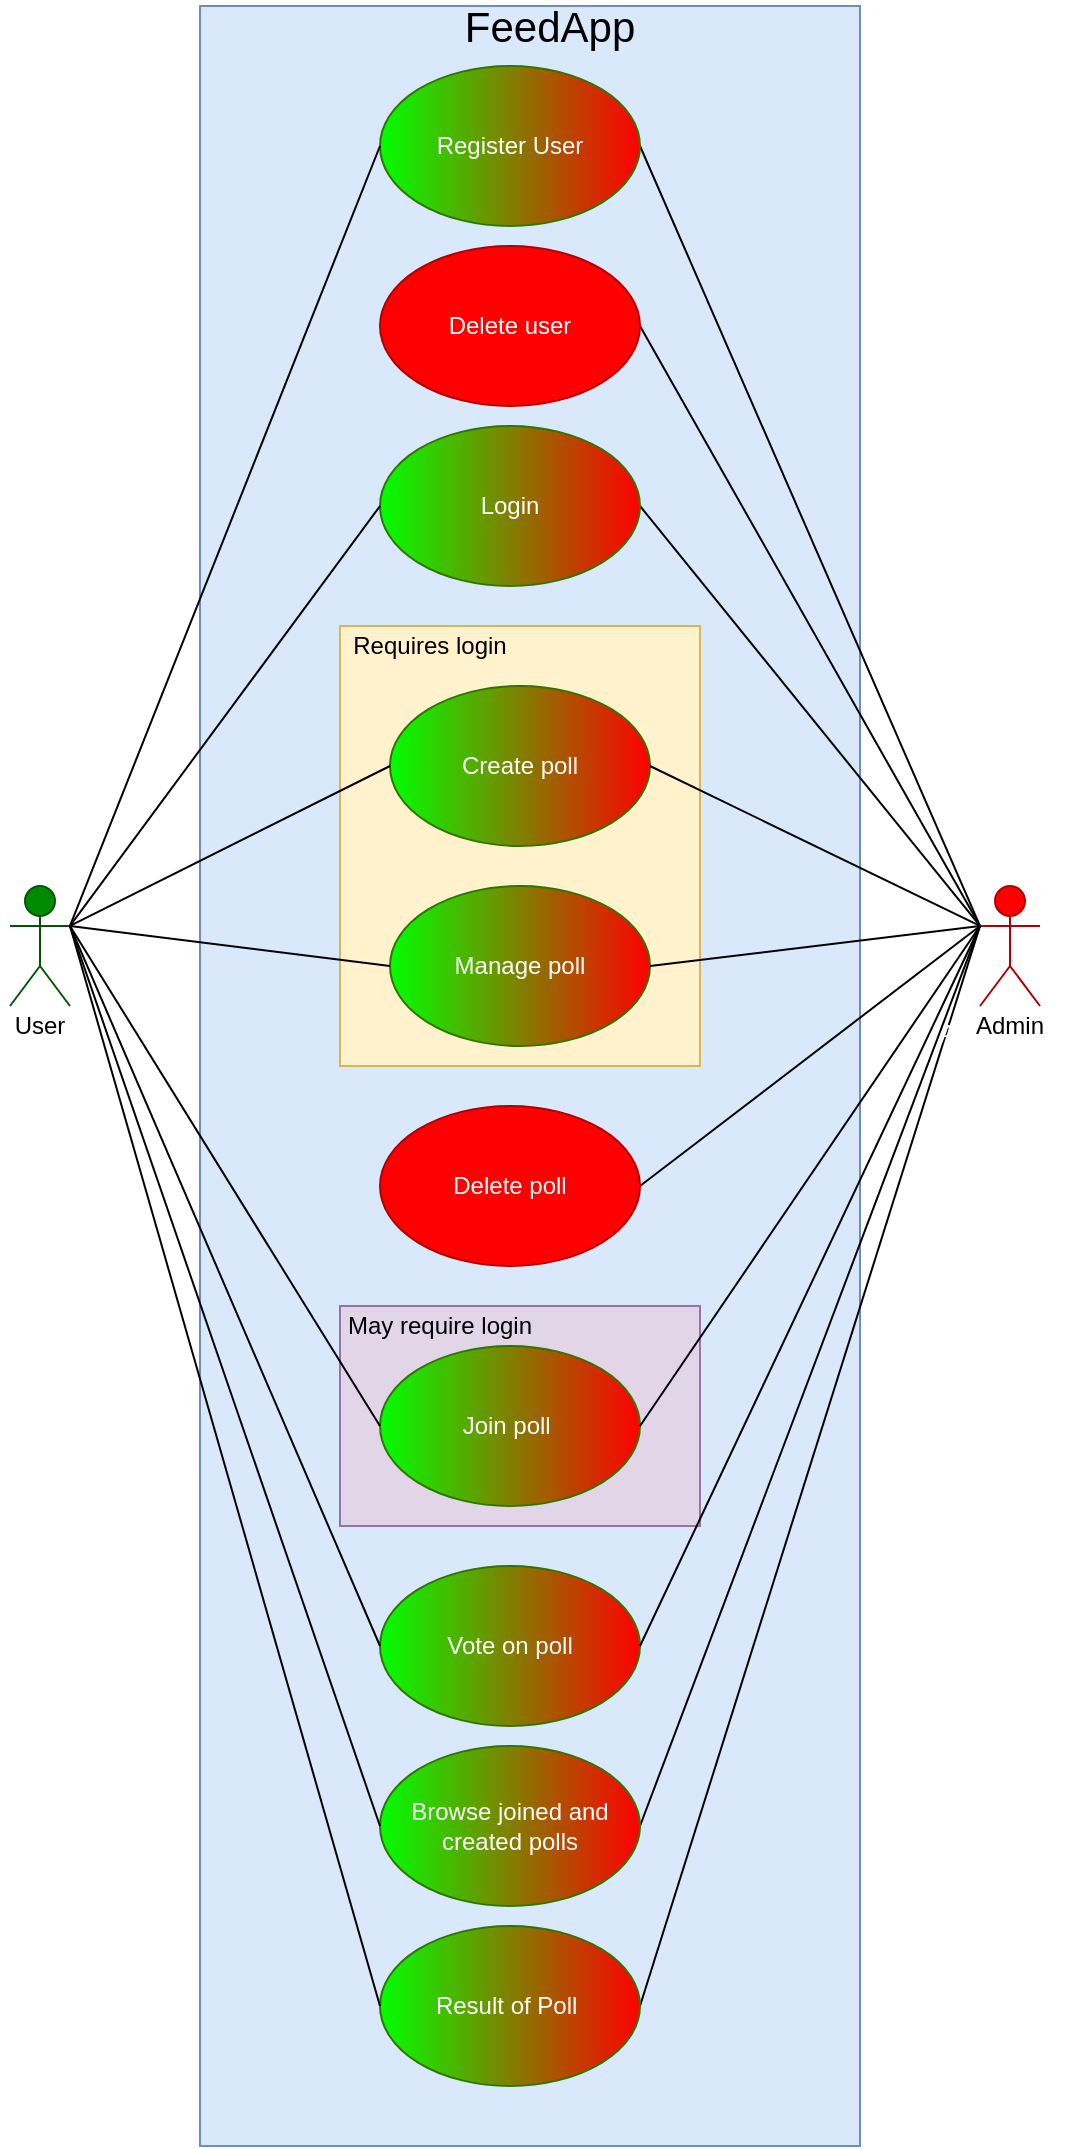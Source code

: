 <mxfile version="13.6.10" type="device"><diagram id="Zwbw14fpPl_yECt7zApd" name="Page-1"><mxGraphModel dx="1330" dy="1085" grid="1" gridSize="10" guides="1" tooltips="1" connect="1" arrows="1" fold="1" page="1" pageScale="1" pageWidth="850" pageHeight="1100" math="0" shadow="0"><root><mxCell id="0"/><mxCell id="1" parent="0"/><mxCell id="fuJDDaaDDWI-c7FiJTcW-1" value="User" style="shape=umlActor;verticalLabelPosition=bottom;verticalAlign=top;html=1;outlineConnect=0;fillColor=#008a00;strokeColor=#005700;fontColor=#ffffff;" parent="1" vertex="1"><mxGeometry x="25" y="510" width="30" height="60" as="geometry"/></mxCell><mxCell id="fuJDDaaDDWI-c7FiJTcW-2" value="" style="rounded=0;whiteSpace=wrap;html=1;fillColor=#dae8fc;strokeColor=#6c8ebf;" parent="1" vertex="1"><mxGeometry x="120" y="70" width="330" height="1070" as="geometry"/></mxCell><mxCell id="fuJDDaaDDWI-c7FiJTcW-62" style="edgeStyle=none;rounded=0;orthogonalLoop=1;jettySize=auto;html=1;exitX=0;exitY=0.333;exitDx=0;exitDy=0;exitPerimeter=0;entryX=1;entryY=0.5;entryDx=0;entryDy=0;entryPerimeter=0;endArrow=none;endFill=0;" parent="1" source="fuJDDaaDDWI-c7FiJTcW-4" edge="1"><mxGeometry relative="1" as="geometry"><mxPoint x="340" y="140" as="targetPoint"/></mxGeometry></mxCell><mxCell id="fuJDDaaDDWI-c7FiJTcW-66" style="edgeStyle=none;rounded=0;orthogonalLoop=1;jettySize=auto;html=1;exitX=0;exitY=0.333;exitDx=0;exitDy=0;exitPerimeter=0;entryX=1;entryY=0.5;entryDx=0;entryDy=0;endArrow=none;endFill=0;" parent="1" source="fuJDDaaDDWI-c7FiJTcW-4" target="fuJDDaaDDWI-c7FiJTcW-47" edge="1"><mxGeometry relative="1" as="geometry"/></mxCell><mxCell id="fuJDDaaDDWI-c7FiJTcW-69" style="edgeStyle=none;rounded=0;orthogonalLoop=1;jettySize=auto;html=1;exitX=0;exitY=0.333;exitDx=0;exitDy=0;exitPerimeter=0;entryX=1;entryY=0.5;entryDx=0;entryDy=0;endArrow=none;endFill=0;" parent="1" source="fuJDDaaDDWI-c7FiJTcW-4" target="fuJDDaaDDWI-c7FiJTcW-36" edge="1"><mxGeometry relative="1" as="geometry"/></mxCell><mxCell id="v9oSLatAa5KjtF5HWMAF-4" style="edgeStyle=none;rounded=0;orthogonalLoop=1;jettySize=auto;html=1;exitX=0;exitY=0.333;exitDx=0;exitDy=0;exitPerimeter=0;entryX=1;entryY=0.5;entryDx=0;entryDy=0;endArrow=none;endFill=0;" parent="1" source="fuJDDaaDDWI-c7FiJTcW-4" target="fuJDDaaDDWI-c7FiJTcW-9" edge="1"><mxGeometry relative="1" as="geometry"/></mxCell><mxCell id="v9oSLatAa5KjtF5HWMAF-5" style="edgeStyle=none;rounded=0;orthogonalLoop=1;jettySize=auto;html=1;exitX=0;exitY=0.333;exitDx=0;exitDy=0;exitPerimeter=0;entryX=1;entryY=0.5;entryDx=0;entryDy=0;endArrow=none;endFill=0;" parent="1" source="fuJDDaaDDWI-c7FiJTcW-4" target="fuJDDaaDDWI-c7FiJTcW-6" edge="1"><mxGeometry relative="1" as="geometry"/></mxCell><mxCell id="v9oSLatAa5KjtF5HWMAF-10" style="edgeStyle=none;rounded=0;orthogonalLoop=1;jettySize=auto;html=1;exitX=0;exitY=0.333;exitDx=0;exitDy=0;exitPerimeter=0;entryX=1;entryY=0.5;entryDx=0;entryDy=0;endArrow=none;endFill=0;" parent="1" source="fuJDDaaDDWI-c7FiJTcW-4" target="fuJDDaaDDWI-c7FiJTcW-8" edge="1"><mxGeometry relative="1" as="geometry"/></mxCell><mxCell id="fuJDDaaDDWI-c7FiJTcW-4" value="Administrator" style="shape=umlActor;verticalLabelPosition=bottom;verticalAlign=top;html=1;outlineConnect=0;strokeColor=#B20000;fontColor=#ffffff;fillColor=#FF0000;" parent="1" vertex="1"><mxGeometry x="510" y="510" width="30" height="60" as="geometry"/></mxCell><mxCell id="fuJDDaaDDWI-c7FiJTcW-5" value="Vote on poll" style="ellipse;whiteSpace=wrap;html=1;strokeColor=#2D7600;fontColor=#ffffff;gradientColor=#FF0000;gradientDirection=east;fillColor=#00FF00;" parent="1" vertex="1"><mxGeometry x="210" y="850" width="130" height="80" as="geometry"/></mxCell><mxCell id="fuJDDaaDDWI-c7FiJTcW-6" value="Result of Poll&amp;nbsp;" style="ellipse;whiteSpace=wrap;html=1;strokeColor=#2D7600;fontColor=#ffffff;fillColor=#00FF00;gradientDirection=east;gradientColor=#FF0000;" parent="1" vertex="1"><mxGeometry x="210" y="1030" width="130" height="80" as="geometry"/></mxCell><mxCell id="fuJDDaaDDWI-c7FiJTcW-7" value="Register User" style="ellipse;whiteSpace=wrap;html=1;strokeColor=#2D7600;fontColor=#ffffff;gradientDirection=east;gradientColor=#FF0000;fillColor=#00FF00;" parent="1" vertex="1"><mxGeometry x="210" y="100" width="130" height="80" as="geometry"/></mxCell><mxCell id="fuJDDaaDDWI-c7FiJTcW-8" value="Login" style="ellipse;whiteSpace=wrap;html=1;strokeColor=#2D7600;fontColor=#ffffff;gradientDirection=east;gradientColor=#FF0000;fillColor=#00FF00;" parent="1" vertex="1"><mxGeometry x="210" y="280" width="130" height="80" as="geometry"/></mxCell><mxCell id="fuJDDaaDDWI-c7FiJTcW-9" value="Browse joined and created polls" style="ellipse;whiteSpace=wrap;html=1;strokeColor=#2D7600;fontColor=#ffffff;fillColor=#00FF00;gradientDirection=east;gradientColor=#FF0000;" parent="1" vertex="1"><mxGeometry x="210" y="940" width="130" height="80" as="geometry"/></mxCell><mxCell id="fuJDDaaDDWI-c7FiJTcW-10" style="edgeStyle=none;rounded=0;orthogonalLoop=1;jettySize=auto;html=1;entryX=0;entryY=0.5;entryDx=0;entryDy=0;endArrow=none;endFill=0;exitX=1;exitY=0.333;exitDx=0;exitDy=0;exitPerimeter=0;" parent="1" source="fuJDDaaDDWI-c7FiJTcW-1" target="fuJDDaaDDWI-c7FiJTcW-6" edge="1"><mxGeometry relative="1" as="geometry"><mxPoint x="80" y="460" as="sourcePoint"/></mxGeometry></mxCell><mxCell id="fuJDDaaDDWI-c7FiJTcW-12" value="&lt;font style=&quot;font-size: 21px&quot;&gt;FeedApp&lt;/font&gt;" style="text;html=1;strokeColor=none;fillColor=none;align=center;verticalAlign=middle;whiteSpace=wrap;rounded=0;" parent="1" vertex="1"><mxGeometry x="275" y="70" width="40" height="20" as="geometry"/></mxCell><mxCell id="fuJDDaaDDWI-c7FiJTcW-13" value="" style="rounded=0;whiteSpace=wrap;html=1;fillColor=#fff2cc;strokeColor=#d6b656;" parent="1" vertex="1"><mxGeometry x="190" y="380" width="180" height="220" as="geometry"/></mxCell><mxCell id="fuJDDaaDDWI-c7FiJTcW-14" value="Create poll" style="ellipse;whiteSpace=wrap;html=1;strokeColor=#2D7600;fontColor=#ffffff;gradientDirection=east;gradientColor=#FF0000;fillColor=#00FF00;" parent="1" vertex="1"><mxGeometry x="215" y="410" width="130" height="80" as="geometry"/></mxCell><mxCell id="fuJDDaaDDWI-c7FiJTcW-17" value="" style="endArrow=none;html=1;exitX=1;exitY=0.333;exitDx=0;exitDy=0;exitPerimeter=0;entryX=0;entryY=0.5;entryDx=0;entryDy=0;endFill=0;" parent="1" source="fuJDDaaDDWI-c7FiJTcW-1" target="fuJDDaaDDWI-c7FiJTcW-14" edge="1"><mxGeometry width="50" height="50" relative="1" as="geometry"><mxPoint x="400" y="550" as="sourcePoint"/><mxPoint x="450" y="500" as="targetPoint"/></mxGeometry></mxCell><mxCell id="fuJDDaaDDWI-c7FiJTcW-18" style="edgeStyle=none;rounded=0;orthogonalLoop=1;jettySize=auto;html=1;exitX=0.5;exitY=0;exitDx=0;exitDy=0;" parent="1" source="fuJDDaaDDWI-c7FiJTcW-13" target="fuJDDaaDDWI-c7FiJTcW-13" edge="1"><mxGeometry relative="1" as="geometry"/></mxCell><mxCell id="fuJDDaaDDWI-c7FiJTcW-19" value="Requires login" style="text;html=1;strokeColor=none;fillColor=none;align=center;verticalAlign=middle;whiteSpace=wrap;rounded=0;" parent="1" vertex="1"><mxGeometry x="190" y="380" width="90" height="20" as="geometry"/></mxCell><mxCell id="fuJDDaaDDWI-c7FiJTcW-20" style="edgeStyle=none;rounded=0;orthogonalLoop=1;jettySize=auto;html=1;exitX=1;exitY=0.333;exitDx=0;exitDy=0;exitPerimeter=0;entryX=0;entryY=0.5;entryDx=0;entryDy=0;endArrow=none;endFill=0;" parent="1" source="fuJDDaaDDWI-c7FiJTcW-1" target="fuJDDaaDDWI-c7FiJTcW-7" edge="1"><mxGeometry relative="1" as="geometry"/></mxCell><mxCell id="fuJDDaaDDWI-c7FiJTcW-21" value="" style="rounded=0;whiteSpace=wrap;html=1;fillColor=#e1d5e7;strokeColor=#9673a6;" parent="1" vertex="1"><mxGeometry x="190" y="720" width="180" height="110" as="geometry"/></mxCell><mxCell id="fuJDDaaDDWI-c7FiJTcW-22" value="Join poll&amp;nbsp;" style="ellipse;whiteSpace=wrap;html=1;strokeColor=#2D7600;fontColor=#ffffff;gradientColor=#FF0000;gradientDirection=east;fillColor=#00FF00;" parent="1" vertex="1"><mxGeometry x="210" y="740" width="130" height="80" as="geometry"/></mxCell><mxCell id="fuJDDaaDDWI-c7FiJTcW-25" value="" style="endArrow=none;html=1;exitX=1;exitY=0.333;exitDx=0;exitDy=0;exitPerimeter=0;entryX=0;entryY=0.5;entryDx=0;entryDy=0;endFill=0;" parent="1" source="fuJDDaaDDWI-c7FiJTcW-1" target="fuJDDaaDDWI-c7FiJTcW-22" edge="1"><mxGeometry width="50" height="50" relative="1" as="geometry"><mxPoint x="400" y="550" as="sourcePoint"/><mxPoint x="450" y="500" as="targetPoint"/></mxGeometry></mxCell><mxCell id="fuJDDaaDDWI-c7FiJTcW-28" value="May require login" style="text;html=1;strokeColor=none;fillColor=none;align=center;verticalAlign=middle;whiteSpace=wrap;rounded=0;" parent="1" vertex="1"><mxGeometry x="190" y="720" width="100" height="20" as="geometry"/></mxCell><mxCell id="fuJDDaaDDWI-c7FiJTcW-29" value="Manage poll" style="ellipse;whiteSpace=wrap;html=1;strokeColor=#2D7600;fontColor=#ffffff;gradientDirection=east;gradientColor=#FF0000;fillColor=#00FF00;" parent="1" vertex="1"><mxGeometry x="215" y="510" width="130" height="80" as="geometry"/></mxCell><mxCell id="fuJDDaaDDWI-c7FiJTcW-30" value="" style="endArrow=none;html=1;entryX=0;entryY=0.5;entryDx=0;entryDy=0;exitX=1;exitY=0.333;exitDx=0;exitDy=0;exitPerimeter=0;endFill=0;" parent="1" source="fuJDDaaDDWI-c7FiJTcW-1" target="fuJDDaaDDWI-c7FiJTcW-29" edge="1"><mxGeometry width="50" height="50" relative="1" as="geometry"><mxPoint x="80" y="460" as="sourcePoint"/><mxPoint x="410" y="310" as="targetPoint"/><Array as="points"/></mxGeometry></mxCell><mxCell id="fuJDDaaDDWI-c7FiJTcW-33" style="edgeStyle=none;rounded=0;orthogonalLoop=1;jettySize=auto;html=1;exitX=1;exitY=0.333;exitDx=0;exitDy=0;exitPerimeter=0;entryX=0;entryY=0.5;entryDx=0;entryDy=0;endArrow=none;endFill=0;" parent="1" source="fuJDDaaDDWI-c7FiJTcW-1" target="fuJDDaaDDWI-c7FiJTcW-5" edge="1"><mxGeometry relative="1" as="geometry"/></mxCell><mxCell id="fuJDDaaDDWI-c7FiJTcW-34" style="edgeStyle=none;rounded=0;orthogonalLoop=1;jettySize=auto;html=1;exitX=0;exitY=0.25;exitDx=0;exitDy=0;dashed=1;" parent="1" source="fuJDDaaDDWI-c7FiJTcW-21" target="fuJDDaaDDWI-c7FiJTcW-21" edge="1"><mxGeometry relative="1" as="geometry"/></mxCell><mxCell id="fuJDDaaDDWI-c7FiJTcW-36" value="Delete poll" style="ellipse;whiteSpace=wrap;html=1;strokeColor=#B20000;fontColor=#ffffff;fillColor=#FF0000;" parent="1" vertex="1"><mxGeometry x="210" y="620" width="130" height="80" as="geometry"/></mxCell><mxCell id="fuJDDaaDDWI-c7FiJTcW-45" value="User" style="text;html=1;strokeColor=none;fillColor=none;align=center;verticalAlign=middle;whiteSpace=wrap;rounded=0;" parent="1" vertex="1"><mxGeometry x="20" y="570" width="40" height="20" as="geometry"/></mxCell><mxCell id="fuJDDaaDDWI-c7FiJTcW-46" value="Admin" style="text;html=1;strokeColor=none;fillColor=none;align=center;verticalAlign=middle;whiteSpace=wrap;rounded=0;" parent="1" vertex="1"><mxGeometry x="505" y="570" width="40" height="20" as="geometry"/></mxCell><mxCell id="fuJDDaaDDWI-c7FiJTcW-47" value="Delete user" style="ellipse;whiteSpace=wrap;html=1;strokeColor=#B20000;fontColor=#ffffff;fillColor=#FF0000;" parent="1" vertex="1"><mxGeometry x="210" y="190" width="130" height="80" as="geometry"/></mxCell><mxCell id="fuJDDaaDDWI-c7FiJTcW-56" style="rounded=0;orthogonalLoop=1;jettySize=auto;html=1;exitX=1;exitY=0.333;exitDx=0;exitDy=0;exitPerimeter=0;entryX=0;entryY=0.5;entryDx=0;entryDy=0;endArrow=none;endFill=0;" parent="1" source="fuJDDaaDDWI-c7FiJTcW-1" target="fuJDDaaDDWI-c7FiJTcW-8" edge="1"><mxGeometry relative="1" as="geometry"/></mxCell><mxCell id="fuJDDaaDDWI-c7FiJTcW-11" style="edgeStyle=none;rounded=0;orthogonalLoop=1;jettySize=auto;html=1;exitX=1;exitY=0.333;exitDx=0;exitDy=0;exitPerimeter=0;endArrow=none;endFill=0;entryX=0;entryY=0.5;entryDx=0;entryDy=0;" parent="1" source="fuJDDaaDDWI-c7FiJTcW-1" target="fuJDDaaDDWI-c7FiJTcW-9" edge="1"><mxGeometry relative="1" as="geometry"/></mxCell><mxCell id="fuJDDaaDDWI-c7FiJTcW-67" style="edgeStyle=none;rounded=0;orthogonalLoop=1;jettySize=auto;html=1;exitX=0;exitY=0.333;exitDx=0;exitDy=0;exitPerimeter=0;entryX=1;entryY=0.5;entryDx=0;entryDy=0;entryPerimeter=0;endArrow=none;endFill=0;" parent="1" source="fuJDDaaDDWI-c7FiJTcW-4" edge="1"><mxGeometry relative="1" as="geometry"><mxPoint x="345" y="450" as="targetPoint"/></mxGeometry></mxCell><mxCell id="fuJDDaaDDWI-c7FiJTcW-68" style="edgeStyle=none;rounded=0;orthogonalLoop=1;jettySize=auto;html=1;exitX=0;exitY=0.333;exitDx=0;exitDy=0;exitPerimeter=0;entryX=1;entryY=0.5;entryDx=0;entryDy=0;entryPerimeter=0;endArrow=none;endFill=0;" parent="1" source="fuJDDaaDDWI-c7FiJTcW-4" edge="1"><mxGeometry relative="1" as="geometry"><mxPoint x="345" y="550" as="targetPoint"/></mxGeometry></mxCell><mxCell id="v9oSLatAa5KjtF5HWMAF-2" style="rounded=0;orthogonalLoop=1;jettySize=auto;html=1;exitX=0;exitY=0.333;exitDx=0;exitDy=0;exitPerimeter=0;entryX=1;entryY=0.5;entryDx=0;entryDy=0;endArrow=none;endFill=0;" parent="1" source="fuJDDaaDDWI-c7FiJTcW-4" target="fuJDDaaDDWI-c7FiJTcW-22" edge="1"><mxGeometry relative="1" as="geometry"/></mxCell><mxCell id="v9oSLatAa5KjtF5HWMAF-3" style="edgeStyle=none;rounded=0;orthogonalLoop=1;jettySize=auto;html=1;exitX=0;exitY=0.333;exitDx=0;exitDy=0;exitPerimeter=0;entryX=1;entryY=0.5;entryDx=0;entryDy=0;endArrow=none;endFill=0;" parent="1" source="fuJDDaaDDWI-c7FiJTcW-4" target="fuJDDaaDDWI-c7FiJTcW-5" edge="1"><mxGeometry relative="1" as="geometry"/></mxCell></root></mxGraphModel></diagram></mxfile>